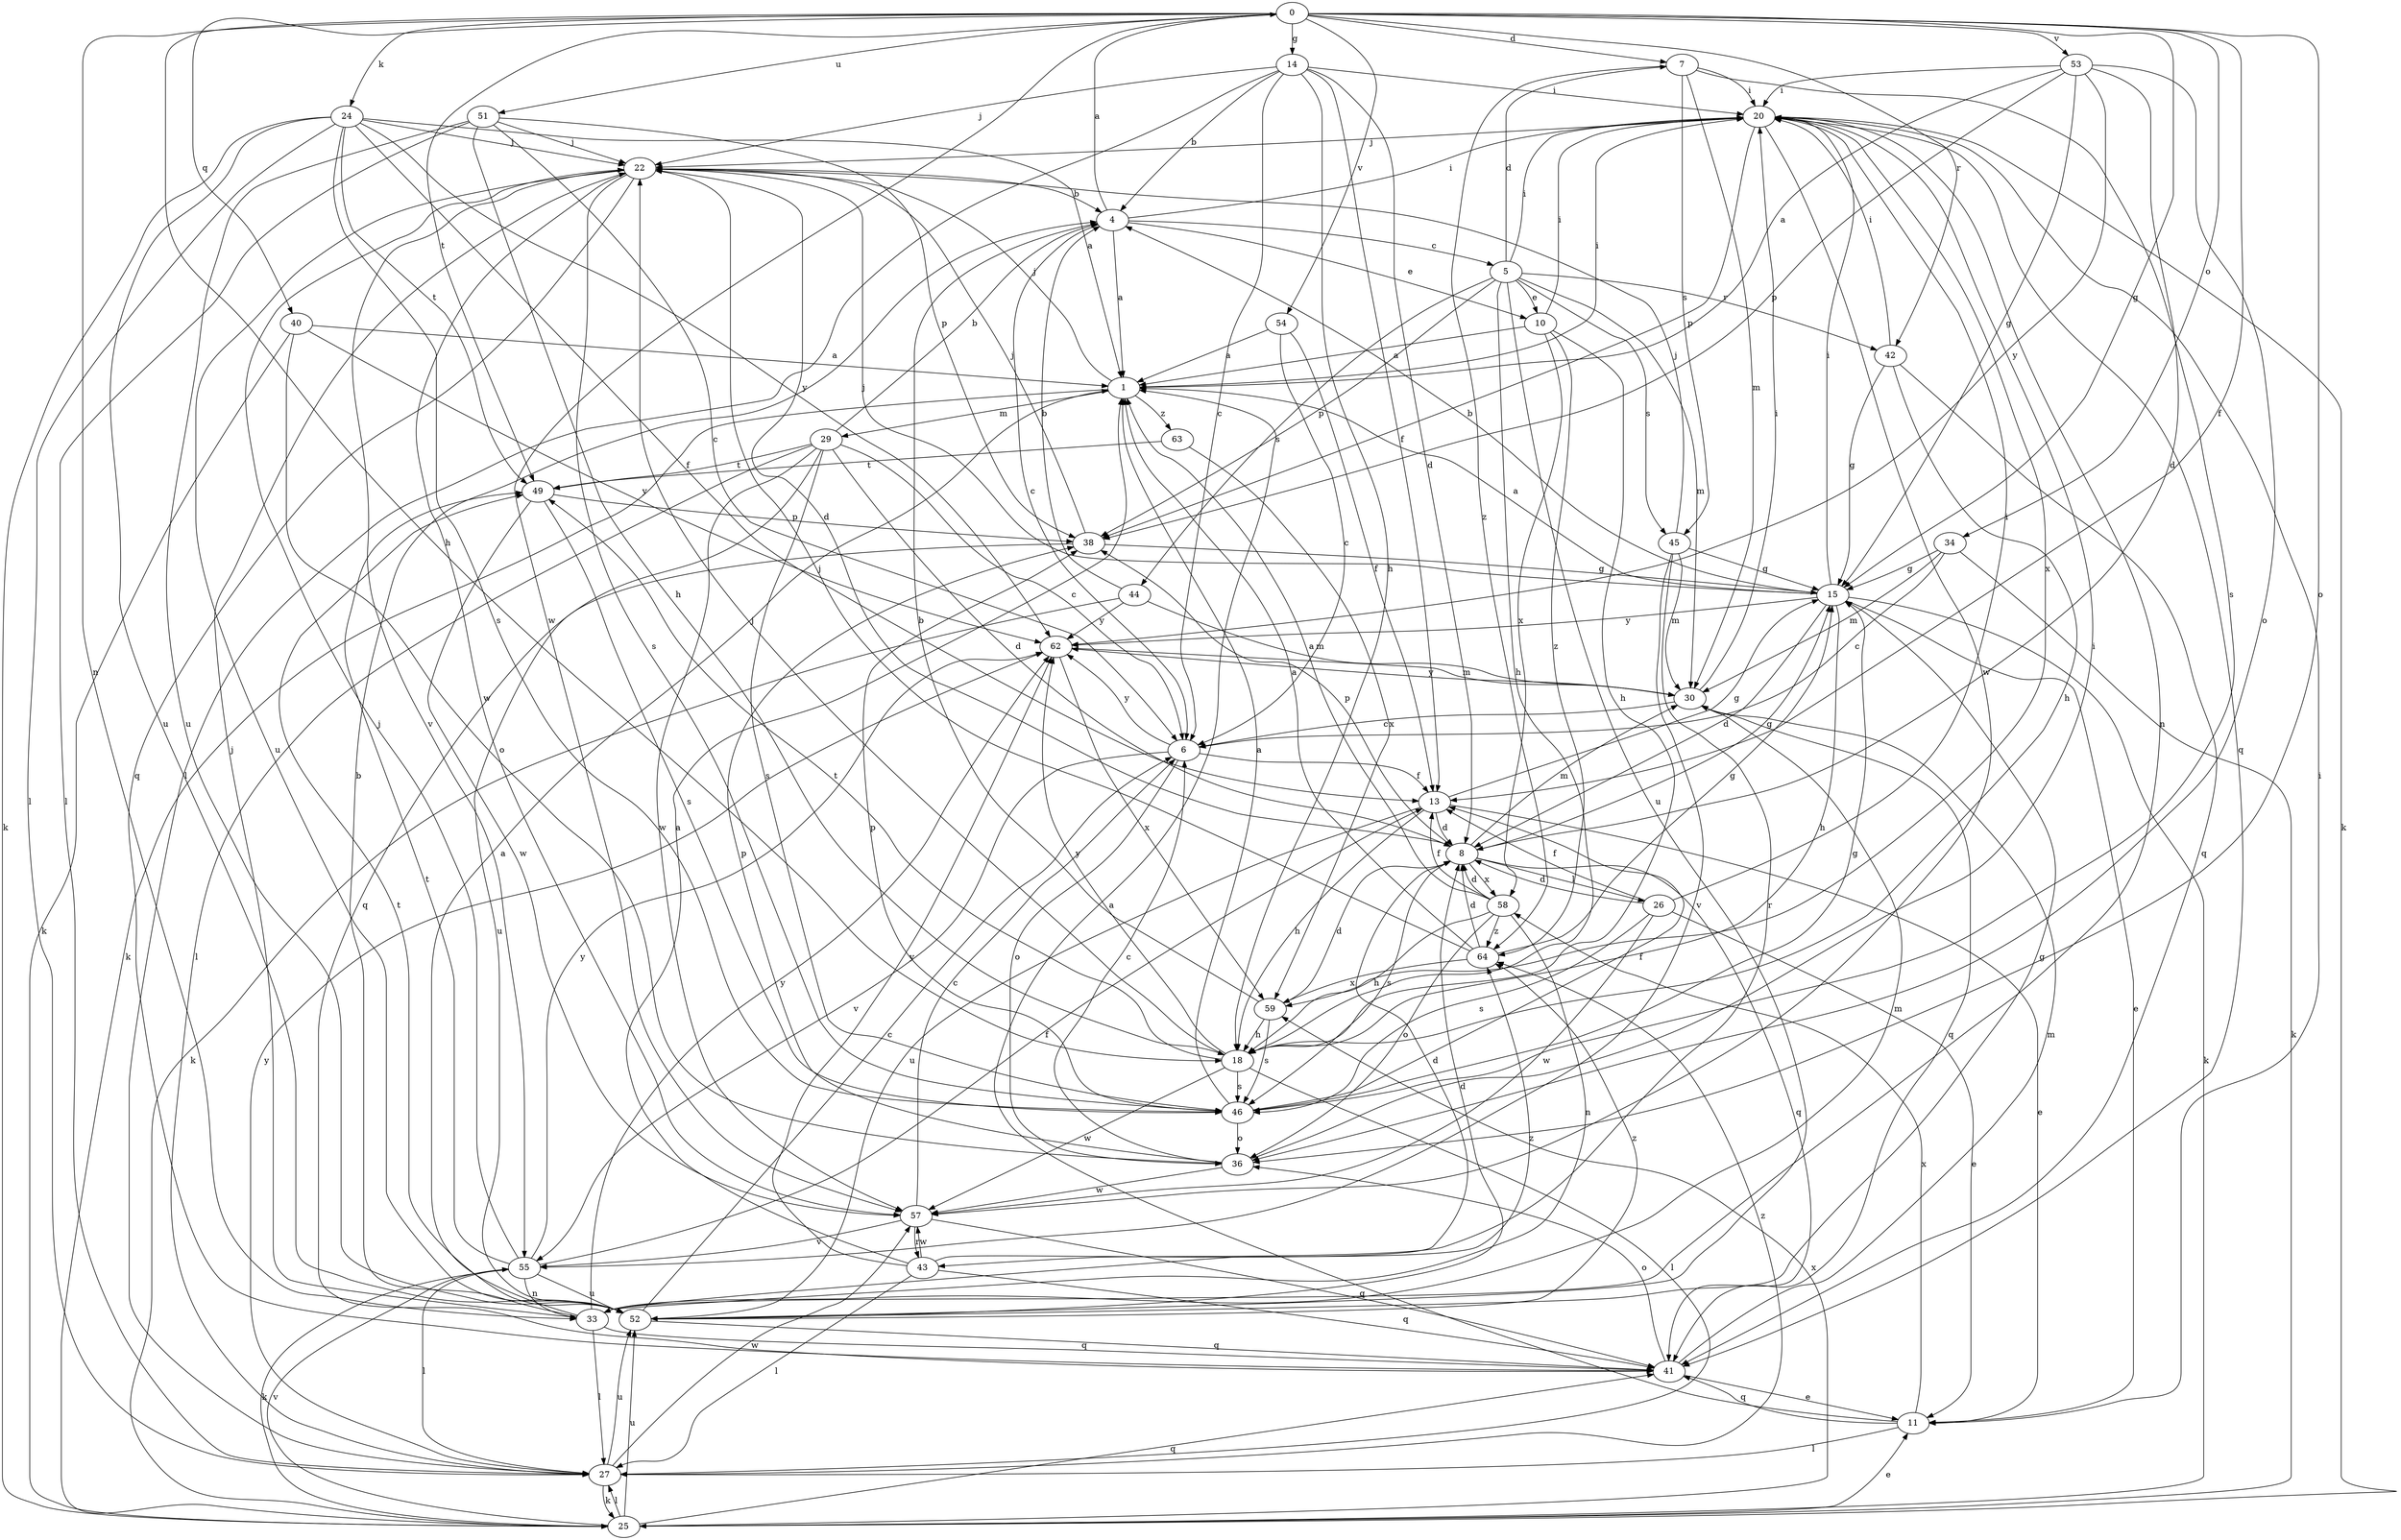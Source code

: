 strict digraph  {
0;
1;
4;
5;
6;
7;
8;
10;
11;
13;
14;
15;
18;
20;
22;
24;
25;
26;
27;
29;
30;
33;
34;
36;
38;
40;
41;
42;
43;
44;
45;
46;
49;
51;
52;
53;
54;
55;
57;
58;
59;
62;
63;
64;
0 -> 7  [label=d];
0 -> 13  [label=f];
0 -> 14  [label=g];
0 -> 15  [label=g];
0 -> 18  [label=h];
0 -> 24  [label=k];
0 -> 33  [label=n];
0 -> 34  [label=o];
0 -> 36  [label=o];
0 -> 40  [label=q];
0 -> 42  [label=r];
0 -> 49  [label=t];
0 -> 51  [label=u];
0 -> 53  [label=v];
0 -> 54  [label=v];
0 -> 57  [label=w];
1 -> 20  [label=i];
1 -> 22  [label=j];
1 -> 25  [label=k];
1 -> 29  [label=m];
1 -> 63  [label=z];
4 -> 0  [label=a];
4 -> 1  [label=a];
4 -> 5  [label=c];
4 -> 6  [label=c];
4 -> 10  [label=e];
4 -> 20  [label=i];
5 -> 7  [label=d];
5 -> 10  [label=e];
5 -> 18  [label=h];
5 -> 20  [label=i];
5 -> 30  [label=m];
5 -> 38  [label=p];
5 -> 42  [label=r];
5 -> 44  [label=s];
5 -> 45  [label=s];
5 -> 52  [label=u];
6 -> 13  [label=f];
6 -> 36  [label=o];
6 -> 55  [label=v];
6 -> 62  [label=y];
7 -> 20  [label=i];
7 -> 30  [label=m];
7 -> 45  [label=s];
7 -> 46  [label=s];
7 -> 64  [label=z];
8 -> 15  [label=g];
8 -> 26  [label=l];
8 -> 30  [label=m];
8 -> 38  [label=p];
8 -> 41  [label=q];
8 -> 46  [label=s];
8 -> 58  [label=x];
10 -> 1  [label=a];
10 -> 18  [label=h];
10 -> 20  [label=i];
10 -> 58  [label=x];
10 -> 64  [label=z];
11 -> 1  [label=a];
11 -> 20  [label=i];
11 -> 27  [label=l];
11 -> 41  [label=q];
11 -> 58  [label=x];
13 -> 8  [label=d];
13 -> 11  [label=e];
13 -> 15  [label=g];
13 -> 18  [label=h];
13 -> 52  [label=u];
14 -> 4  [label=b];
14 -> 6  [label=c];
14 -> 8  [label=d];
14 -> 13  [label=f];
14 -> 18  [label=h];
14 -> 20  [label=i];
14 -> 22  [label=j];
14 -> 27  [label=l];
15 -> 1  [label=a];
15 -> 4  [label=b];
15 -> 8  [label=d];
15 -> 11  [label=e];
15 -> 18  [label=h];
15 -> 20  [label=i];
15 -> 22  [label=j];
15 -> 25  [label=k];
15 -> 62  [label=y];
18 -> 22  [label=j];
18 -> 27  [label=l];
18 -> 46  [label=s];
18 -> 49  [label=t];
18 -> 57  [label=w];
18 -> 62  [label=y];
20 -> 22  [label=j];
20 -> 25  [label=k];
20 -> 33  [label=n];
20 -> 38  [label=p];
20 -> 41  [label=q];
20 -> 57  [label=w];
20 -> 59  [label=x];
22 -> 4  [label=b];
22 -> 8  [label=d];
22 -> 41  [label=q];
22 -> 46  [label=s];
22 -> 52  [label=u];
22 -> 55  [label=v];
22 -> 57  [label=w];
24 -> 1  [label=a];
24 -> 13  [label=f];
24 -> 22  [label=j];
24 -> 25  [label=k];
24 -> 27  [label=l];
24 -> 46  [label=s];
24 -> 49  [label=t];
24 -> 52  [label=u];
24 -> 62  [label=y];
25 -> 11  [label=e];
25 -> 27  [label=l];
25 -> 41  [label=q];
25 -> 52  [label=u];
25 -> 55  [label=v];
25 -> 59  [label=x];
26 -> 8  [label=d];
26 -> 11  [label=e];
26 -> 13  [label=f];
26 -> 20  [label=i];
26 -> 46  [label=s];
26 -> 57  [label=w];
27 -> 25  [label=k];
27 -> 52  [label=u];
27 -> 57  [label=w];
27 -> 62  [label=y];
27 -> 64  [label=z];
29 -> 4  [label=b];
29 -> 6  [label=c];
29 -> 8  [label=d];
29 -> 27  [label=l];
29 -> 41  [label=q];
29 -> 46  [label=s];
29 -> 49  [label=t];
29 -> 57  [label=w];
30 -> 6  [label=c];
30 -> 20  [label=i];
30 -> 41  [label=q];
30 -> 62  [label=y];
33 -> 1  [label=a];
33 -> 4  [label=b];
33 -> 22  [label=j];
33 -> 27  [label=l];
33 -> 30  [label=m];
33 -> 41  [label=q];
33 -> 62  [label=y];
33 -> 64  [label=z];
34 -> 6  [label=c];
34 -> 15  [label=g];
34 -> 25  [label=k];
34 -> 30  [label=m];
36 -> 6  [label=c];
36 -> 20  [label=i];
36 -> 38  [label=p];
36 -> 57  [label=w];
38 -> 15  [label=g];
38 -> 22  [label=j];
38 -> 52  [label=u];
40 -> 1  [label=a];
40 -> 25  [label=k];
40 -> 36  [label=o];
40 -> 62  [label=y];
41 -> 11  [label=e];
41 -> 30  [label=m];
41 -> 36  [label=o];
42 -> 15  [label=g];
42 -> 18  [label=h];
42 -> 20  [label=i];
42 -> 41  [label=q];
43 -> 1  [label=a];
43 -> 8  [label=d];
43 -> 27  [label=l];
43 -> 41  [label=q];
43 -> 57  [label=w];
43 -> 62  [label=y];
44 -> 4  [label=b];
44 -> 25  [label=k];
44 -> 30  [label=m];
44 -> 62  [label=y];
45 -> 15  [label=g];
45 -> 22  [label=j];
45 -> 30  [label=m];
45 -> 43  [label=r];
45 -> 55  [label=v];
46 -> 1  [label=a];
46 -> 13  [label=f];
46 -> 15  [label=g];
46 -> 36  [label=o];
46 -> 38  [label=p];
49 -> 38  [label=p];
49 -> 46  [label=s];
49 -> 57  [label=w];
51 -> 6  [label=c];
51 -> 18  [label=h];
51 -> 22  [label=j];
51 -> 27  [label=l];
51 -> 38  [label=p];
51 -> 52  [label=u];
52 -> 6  [label=c];
52 -> 8  [label=d];
52 -> 15  [label=g];
52 -> 41  [label=q];
52 -> 49  [label=t];
52 -> 64  [label=z];
53 -> 1  [label=a];
53 -> 8  [label=d];
53 -> 15  [label=g];
53 -> 20  [label=i];
53 -> 36  [label=o];
53 -> 38  [label=p];
53 -> 62  [label=y];
54 -> 1  [label=a];
54 -> 6  [label=c];
54 -> 13  [label=f];
55 -> 13  [label=f];
55 -> 22  [label=j];
55 -> 25  [label=k];
55 -> 27  [label=l];
55 -> 33  [label=n];
55 -> 49  [label=t];
55 -> 52  [label=u];
55 -> 62  [label=y];
57 -> 6  [label=c];
57 -> 41  [label=q];
57 -> 43  [label=r];
57 -> 55  [label=v];
58 -> 1  [label=a];
58 -> 8  [label=d];
58 -> 13  [label=f];
58 -> 18  [label=h];
58 -> 33  [label=n];
58 -> 36  [label=o];
58 -> 64  [label=z];
59 -> 4  [label=b];
59 -> 8  [label=d];
59 -> 18  [label=h];
59 -> 46  [label=s];
62 -> 30  [label=m];
62 -> 59  [label=x];
63 -> 49  [label=t];
63 -> 59  [label=x];
64 -> 1  [label=a];
64 -> 8  [label=d];
64 -> 15  [label=g];
64 -> 22  [label=j];
64 -> 59  [label=x];
}
